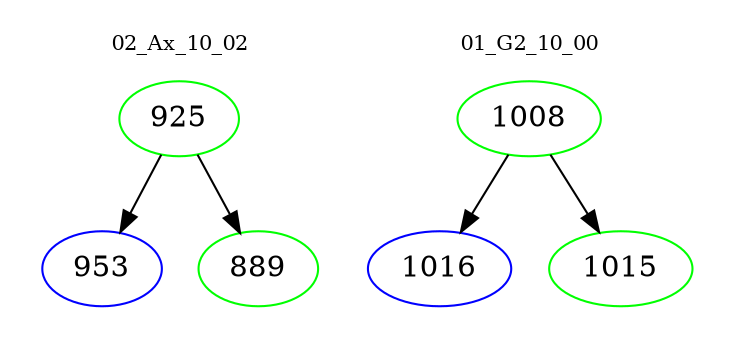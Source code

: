 digraph{
subgraph cluster_0 {
color = white
label = "02_Ax_10_02";
fontsize=10;
T0_925 [label="925", color="green"]
T0_925 -> T0_953 [color="black"]
T0_953 [label="953", color="blue"]
T0_925 -> T0_889 [color="black"]
T0_889 [label="889", color="green"]
}
subgraph cluster_1 {
color = white
label = "01_G2_10_00";
fontsize=10;
T1_1008 [label="1008", color="green"]
T1_1008 -> T1_1016 [color="black"]
T1_1016 [label="1016", color="blue"]
T1_1008 -> T1_1015 [color="black"]
T1_1015 [label="1015", color="green"]
}
}
